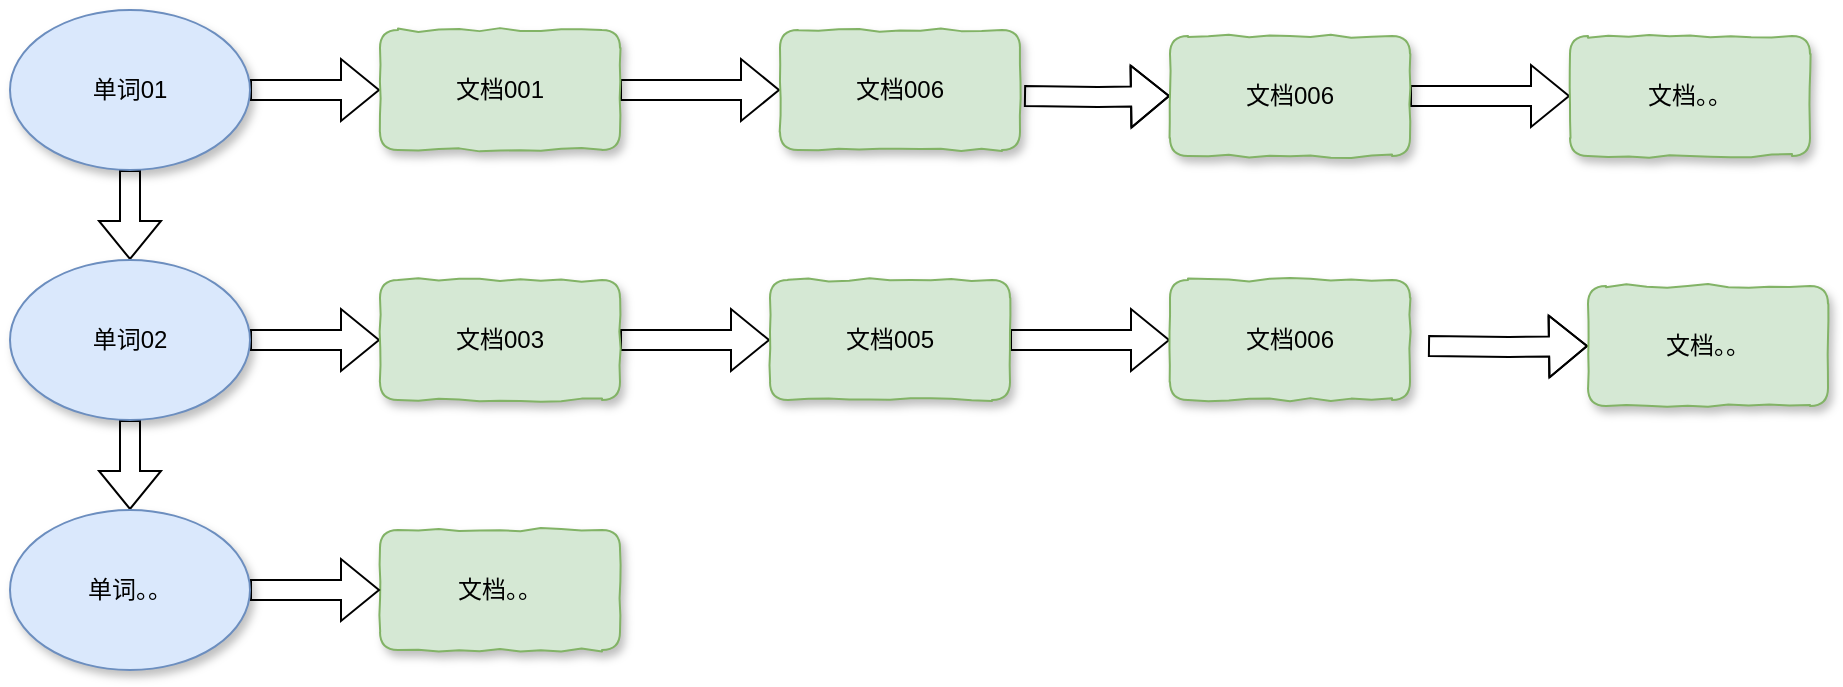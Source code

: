 <mxfile version="11.1.4" type="github"><diagram id="1eZOpk3StXLPC8N9psVG" name="第 1 页"><mxGraphModel dx="1422" dy="715" grid="1" gridSize="10" guides="1" tooltips="1" connect="1" arrows="1" fold="1" page="1" pageScale="1" pageWidth="5827" pageHeight="5169" math="0" shadow="0"><root><mxCell id="0"/><mxCell id="1" parent="0"/><mxCell id="tQ3p0JrwfSbQ8p61f8VG-24" value="" style="edgeStyle=orthogonalEdgeStyle;rounded=0;orthogonalLoop=1;jettySize=auto;html=1;shape=flexArrow;" edge="1" parent="1" source="tQ3p0JrwfSbQ8p61f8VG-18" target="tQ3p0JrwfSbQ8p61f8VG-19"><mxGeometry relative="1" as="geometry"/></mxCell><mxCell id="tQ3p0JrwfSbQ8p61f8VG-41" value="" style="edgeStyle=orthogonalEdgeStyle;shape=flexArrow;rounded=0;orthogonalLoop=1;jettySize=auto;html=1;" edge="1" parent="1" source="tQ3p0JrwfSbQ8p61f8VG-18" target="tQ3p0JrwfSbQ8p61f8VG-25"><mxGeometry relative="1" as="geometry"/></mxCell><mxCell id="tQ3p0JrwfSbQ8p61f8VG-18" value="单词01" style="ellipse;whiteSpace=wrap;html=1;shadow=1;glass=0;comic=1;flipH=0;flipV=0;fillColor=#dae8fc;strokeColor=#6c8ebf;" vertex="1" parent="1"><mxGeometry x="50" y="550" width="120" height="80" as="geometry"/></mxCell><mxCell id="tQ3p0JrwfSbQ8p61f8VG-38" value="" style="edgeStyle=orthogonalEdgeStyle;shape=flexArrow;rounded=0;orthogonalLoop=1;jettySize=auto;html=1;" edge="1" parent="1" source="tQ3p0JrwfSbQ8p61f8VG-19" target="tQ3p0JrwfSbQ8p61f8VG-28"><mxGeometry relative="1" as="geometry"/></mxCell><mxCell id="tQ3p0JrwfSbQ8p61f8VG-40" value="" style="edgeStyle=orthogonalEdgeStyle;shape=flexArrow;rounded=0;orthogonalLoop=1;jettySize=auto;html=1;" edge="1" parent="1" source="tQ3p0JrwfSbQ8p61f8VG-19" target="tQ3p0JrwfSbQ8p61f8VG-26"><mxGeometry relative="1" as="geometry"/></mxCell><mxCell id="tQ3p0JrwfSbQ8p61f8VG-19" value="单词02" style="ellipse;whiteSpace=wrap;html=1;shadow=1;glass=0;comic=1;flipH=0;flipV=0;fillColor=#dae8fc;strokeColor=#6c8ebf;" vertex="1" parent="1"><mxGeometry x="50" y="675" width="120" height="80" as="geometry"/></mxCell><mxCell id="tQ3p0JrwfSbQ8p61f8VG-43" value="" style="edgeStyle=orthogonalEdgeStyle;shape=flexArrow;rounded=0;orthogonalLoop=1;jettySize=auto;html=1;" edge="1" parent="1" source="tQ3p0JrwfSbQ8p61f8VG-25" target="tQ3p0JrwfSbQ8p61f8VG-42"><mxGeometry relative="1" as="geometry"/></mxCell><mxCell id="tQ3p0JrwfSbQ8p61f8VG-25" value="文档001" style="rounded=1;whiteSpace=wrap;html=1;shadow=1;comic=1;glass=0;fillColor=#d5e8d4;strokeColor=#82b366;flipH=0;flipV=0;" vertex="1" parent="1"><mxGeometry x="235" y="560" width="120" height="60" as="geometry"/></mxCell><mxCell id="tQ3p0JrwfSbQ8p61f8VG-42" value="文档006" style="rounded=1;whiteSpace=wrap;html=1;shadow=1;comic=1;glass=0;fillColor=#d5e8d4;strokeColor=#82b366;flipH=0;flipV=0;" vertex="1" parent="1"><mxGeometry x="435" y="560" width="120" height="60" as="geometry"/></mxCell><mxCell id="tQ3p0JrwfSbQ8p61f8VG-52" value="" style="edgeStyle=orthogonalEdgeStyle;shape=flexArrow;rounded=0;orthogonalLoop=1;jettySize=auto;html=1;" edge="1" parent="1" source="tQ3p0JrwfSbQ8p61f8VG-26" target="tQ3p0JrwfSbQ8p61f8VG-30"><mxGeometry relative="1" as="geometry"/></mxCell><mxCell id="tQ3p0JrwfSbQ8p61f8VG-26" value="文档003" style="rounded=1;whiteSpace=wrap;html=1;shadow=1;comic=1;glass=0;fillColor=#d5e8d4;strokeColor=#82b366;flipH=0;flipV=0;" vertex="1" parent="1"><mxGeometry x="235" y="685" width="120" height="60" as="geometry"/></mxCell><mxCell id="tQ3p0JrwfSbQ8p61f8VG-27" value="文档。。" style="rounded=1;whiteSpace=wrap;html=1;shadow=1;comic=1;glass=0;fillColor=#d5e8d4;strokeColor=#82b366;flipH=0;flipV=0;" vertex="1" parent="1"><mxGeometry x="235" y="810" width="120" height="60" as="geometry"/></mxCell><mxCell id="tQ3p0JrwfSbQ8p61f8VG-39" value="" style="edgeStyle=orthogonalEdgeStyle;shape=flexArrow;rounded=0;orthogonalLoop=1;jettySize=auto;html=1;" edge="1" parent="1" source="tQ3p0JrwfSbQ8p61f8VG-28" target="tQ3p0JrwfSbQ8p61f8VG-27"><mxGeometry relative="1" as="geometry"/></mxCell><mxCell id="tQ3p0JrwfSbQ8p61f8VG-28" value="单词。。" style="ellipse;whiteSpace=wrap;html=1;shadow=1;glass=0;comic=1;flipH=0;flipV=0;fillColor=#dae8fc;strokeColor=#6c8ebf;" vertex="1" parent="1"><mxGeometry x="50" y="800" width="120" height="80" as="geometry"/></mxCell><mxCell id="tQ3p0JrwfSbQ8p61f8VG-53" value="" style="edgeStyle=orthogonalEdgeStyle;shape=flexArrow;rounded=0;orthogonalLoop=1;jettySize=auto;html=1;" edge="1" parent="1" target="tQ3p0JrwfSbQ8p61f8VG-32"><mxGeometry relative="1" as="geometry"><mxPoint x="557" y="593" as="sourcePoint"/></mxGeometry></mxCell><mxCell id="tQ3p0JrwfSbQ8p61f8VG-51" value="" style="edgeStyle=orthogonalEdgeStyle;shape=flexArrow;rounded=0;orthogonalLoop=1;jettySize=auto;html=1;" edge="1" parent="1" source="tQ3p0JrwfSbQ8p61f8VG-30" target="tQ3p0JrwfSbQ8p61f8VG-50"><mxGeometry relative="1" as="geometry"/></mxCell><mxCell id="tQ3p0JrwfSbQ8p61f8VG-30" value="文档005" style="rounded=1;whiteSpace=wrap;html=1;shadow=1;comic=1;glass=0;fillColor=#d5e8d4;strokeColor=#82b366;flipH=0;flipV=0;" vertex="1" parent="1"><mxGeometry x="430" y="685" width="120" height="60" as="geometry"/></mxCell><mxCell id="tQ3p0JrwfSbQ8p61f8VG-50" value="文档006" style="rounded=1;whiteSpace=wrap;html=1;shadow=1;comic=1;glass=0;fillColor=#d5e8d4;strokeColor=#82b366;flipH=0;flipV=0;" vertex="1" parent="1"><mxGeometry x="630" y="685" width="120" height="60" as="geometry"/></mxCell><mxCell id="tQ3p0JrwfSbQ8p61f8VG-58" value="" style="edgeStyle=orthogonalEdgeStyle;shape=flexArrow;rounded=0;orthogonalLoop=1;jettySize=auto;html=1;" edge="1" parent="1" source="tQ3p0JrwfSbQ8p61f8VG-32" target="tQ3p0JrwfSbQ8p61f8VG-57"><mxGeometry relative="1" as="geometry"/></mxCell><mxCell id="tQ3p0JrwfSbQ8p61f8VG-32" value="文档006" style="rounded=1;whiteSpace=wrap;html=1;shadow=1;comic=1;glass=0;fillColor=#d5e8d4;strokeColor=#82b366;flipH=0;flipV=0;" vertex="1" parent="1"><mxGeometry x="630" y="563" width="120" height="60" as="geometry"/></mxCell><mxCell id="tQ3p0JrwfSbQ8p61f8VG-57" value="文档。。" style="rounded=1;whiteSpace=wrap;html=1;shadow=1;comic=1;glass=0;fillColor=#d5e8d4;strokeColor=#82b366;flipH=0;flipV=0;" vertex="1" parent="1"><mxGeometry x="830" y="563" width="120" height="60" as="geometry"/></mxCell><mxCell id="tQ3p0JrwfSbQ8p61f8VG-49" value="" style="edgeStyle=orthogonalEdgeStyle;shape=flexArrow;rounded=0;orthogonalLoop=1;jettySize=auto;html=1;" edge="1" parent="1" target="tQ3p0JrwfSbQ8p61f8VG-48"><mxGeometry relative="1" as="geometry"><mxPoint x="759" y="718" as="sourcePoint"/></mxGeometry></mxCell><mxCell id="tQ3p0JrwfSbQ8p61f8VG-48" value="文档。。" style="rounded=1;whiteSpace=wrap;html=1;shadow=1;comic=1;glass=0;fillColor=#d5e8d4;strokeColor=#82b366;flipH=0;flipV=0;" vertex="1" parent="1"><mxGeometry x="839" y="688" width="120" height="60" as="geometry"/></mxCell></root></mxGraphModel></diagram></mxfile>